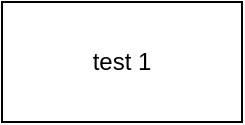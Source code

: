 <mxfile version="14.6.9" type="github"><diagram id="R7xmR5qrDkELF8i9Cigv" name="Page-1"><mxGraphModel dx="1038" dy="580" grid="1" gridSize="10" guides="1" tooltips="1" connect="1" arrows="1" fold="1" page="1" pageScale="1" pageWidth="850" pageHeight="1100" math="0" shadow="0"><root><mxCell id="0"/><mxCell id="1" parent="0"/><mxCell id="YQgoqDGZTWoLBkJ0GTSK-1" value="test 1" style="rounded=0;whiteSpace=wrap;html=1;" vertex="1" parent="1"><mxGeometry x="330" y="230" width="120" height="60" as="geometry"/></mxCell></root></mxGraphModel></diagram></mxfile>
